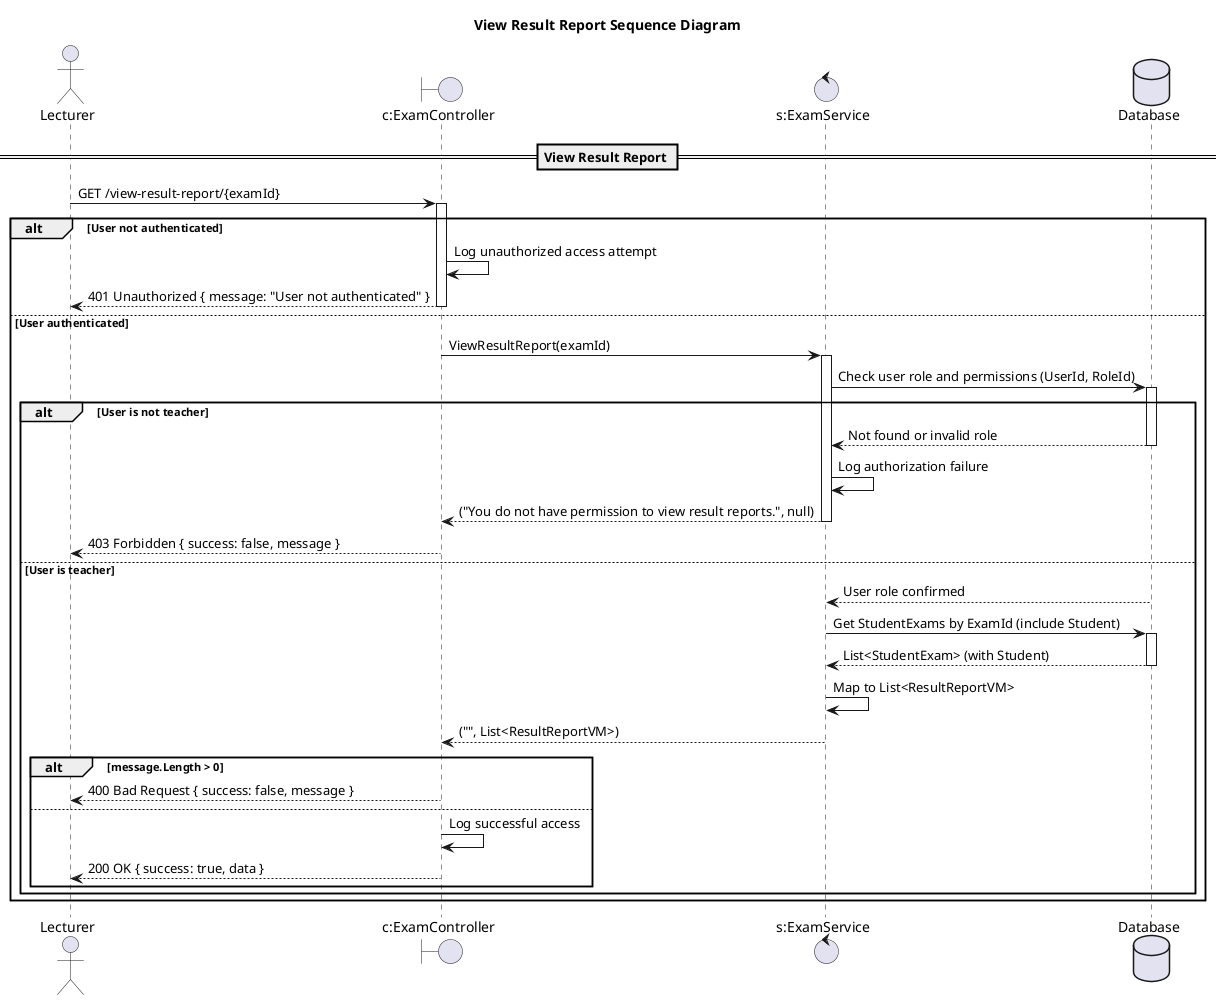 @startuml

title View Result Report Sequence Diagram

actor "Lecturer" as Client
boundary "c:ExamController" as Controller
control "s:ExamService" as Service
database "Database" as DB

== View Result Report ==

Client -> Controller: GET /view-result-report/{examId}
activate Controller

alt User not authenticated
    Controller -> Controller: Log unauthorized access attempt
    Controller --> Client: 401 Unauthorized { message: "User not authenticated" }
    deactivate Controller
else User authenticated
    Controller -> Service: ViewResultReport(examId)
    activate Service

    Service -> DB: Check user role and permissions (UserId, RoleId)
    activate DB
    alt User is not teacher
        DB --> Service: Not found or invalid role
        deactivate DB
        Service -> Service: Log authorization failure
        Service --> Controller: ("You do not have permission to view result reports.", null)
        deactivate Service
        Controller --> Client: 403 Forbidden { success: false, message }
        deactivate Controller
    else User is teacher
        DB --> Service: User role confirmed
        deactivate DB

        Service -> DB: Get StudentExams by ExamId (include Student)
        activate DB
        DB --> Service: List<StudentExam> (with Student)
        deactivate DB

        Service -> Service: Map to List<ResultReportVM>
        Service --> Controller: ("", List<ResultReportVM>)
        deactivate Service
        
        alt message.Length > 0
            Controller --> Client: 400 Bad Request { success: false, message }
        else
            Controller -> Controller: Log successful access
            Controller --> Client: 200 OK { success: true, data }
        end
    end
end

deactivate Controller

@enduml 